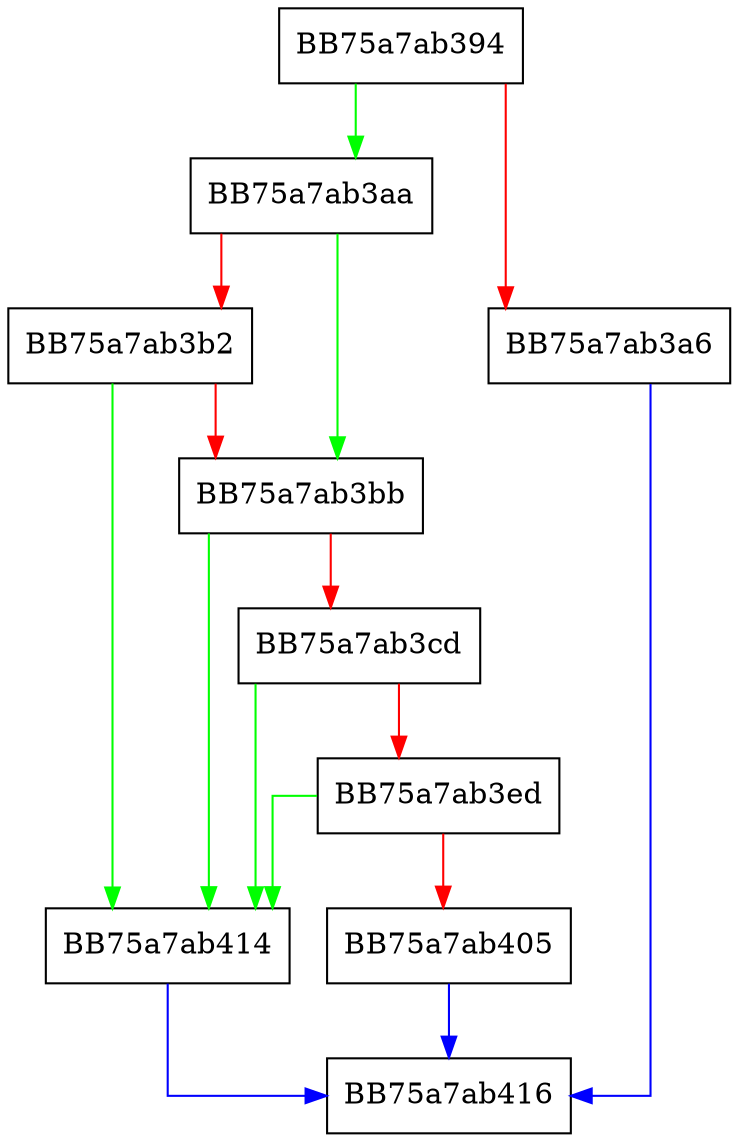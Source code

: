 digraph stream_is_at_end_of_file_nolock {
  node [shape="box"];
  graph [splines=ortho];
  BB75a7ab394 -> BB75a7ab3aa [color="green"];
  BB75a7ab394 -> BB75a7ab3a6 [color="red"];
  BB75a7ab3a6 -> BB75a7ab416 [color="blue"];
  BB75a7ab3aa -> BB75a7ab3bb [color="green"];
  BB75a7ab3aa -> BB75a7ab3b2 [color="red"];
  BB75a7ab3b2 -> BB75a7ab414 [color="green"];
  BB75a7ab3b2 -> BB75a7ab3bb [color="red"];
  BB75a7ab3bb -> BB75a7ab414 [color="green"];
  BB75a7ab3bb -> BB75a7ab3cd [color="red"];
  BB75a7ab3cd -> BB75a7ab414 [color="green"];
  BB75a7ab3cd -> BB75a7ab3ed [color="red"];
  BB75a7ab3ed -> BB75a7ab414 [color="green"];
  BB75a7ab3ed -> BB75a7ab405 [color="red"];
  BB75a7ab405 -> BB75a7ab416 [color="blue"];
  BB75a7ab414 -> BB75a7ab416 [color="blue"];
}